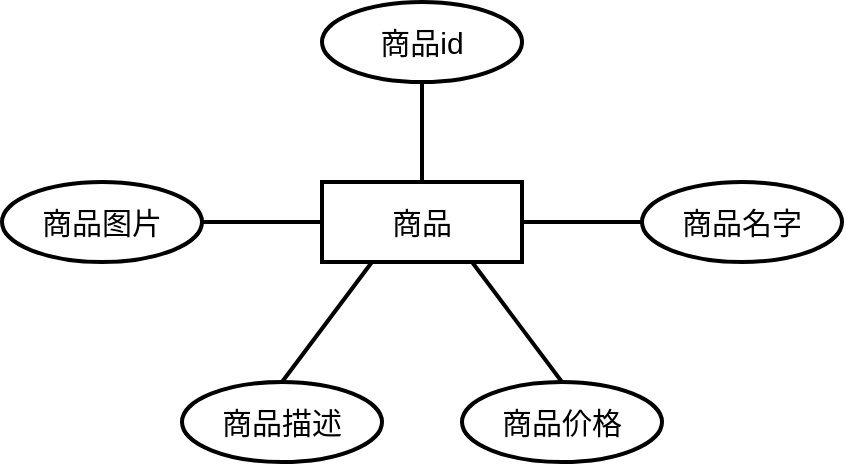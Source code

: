 <mxfile version="14.2.7" type="github">
  <diagram id="nHeeATuoIYADZ8E5ddwc" name="第 1 页">
    <mxGraphModel dx="966" dy="589" grid="1" gridSize="10" guides="1" tooltips="1" connect="1" arrows="1" fold="1" page="1" pageScale="1" pageWidth="827" pageHeight="1169" math="0" shadow="0">
      <root>
        <mxCell id="0" />
        <mxCell id="1" parent="0" />
        <mxCell id="NA8Jh0G1h_MKNVJIY8wz-1" value="商品" style="whiteSpace=wrap;html=1;align=center;strokeWidth=2;fontSize=15;" vertex="1" parent="1">
          <mxGeometry x="330" y="260" width="100" height="40" as="geometry" />
        </mxCell>
        <mxCell id="NA8Jh0G1h_MKNVJIY8wz-2" value="商品价格" style="ellipse;whiteSpace=wrap;html=1;align=center;strokeWidth=2;fontSize=15;" vertex="1" parent="1">
          <mxGeometry x="400" y="360" width="100" height="40" as="geometry" />
        </mxCell>
        <mxCell id="NA8Jh0G1h_MKNVJIY8wz-3" value="商品描述" style="ellipse;whiteSpace=wrap;html=1;align=center;strokeWidth=2;fontSize=15;" vertex="1" parent="1">
          <mxGeometry x="260" y="360" width="100" height="40" as="geometry" />
        </mxCell>
        <mxCell id="NA8Jh0G1h_MKNVJIY8wz-4" value="商品id" style="ellipse;whiteSpace=wrap;html=1;align=center;strokeWidth=2;fontSize=15;" vertex="1" parent="1">
          <mxGeometry x="330" y="170" width="100" height="40" as="geometry" />
        </mxCell>
        <mxCell id="NA8Jh0G1h_MKNVJIY8wz-5" value="商品名字" style="ellipse;whiteSpace=wrap;html=1;align=center;strokeWidth=2;fontSize=15;" vertex="1" parent="1">
          <mxGeometry x="490" y="260" width="100" height="40" as="geometry" />
        </mxCell>
        <mxCell id="NA8Jh0G1h_MKNVJIY8wz-6" value="商品图片" style="ellipse;whiteSpace=wrap;html=1;align=center;strokeWidth=2;fontSize=15;" vertex="1" parent="1">
          <mxGeometry x="170" y="260" width="100" height="40" as="geometry" />
        </mxCell>
        <mxCell id="NA8Jh0G1h_MKNVJIY8wz-7" value="" style="endArrow=none;html=1;rounded=0;strokeWidth=2;entryX=0.5;entryY=1;entryDx=0;entryDy=0;exitX=0.5;exitY=0;exitDx=0;exitDy=0;fontSize=15;" edge="1" parent="1" source="NA8Jh0G1h_MKNVJIY8wz-1" target="NA8Jh0G1h_MKNVJIY8wz-4">
          <mxGeometry relative="1" as="geometry">
            <mxPoint x="150" y="160" as="sourcePoint" />
            <mxPoint x="310" y="160" as="targetPoint" />
          </mxGeometry>
        </mxCell>
        <mxCell id="NA8Jh0G1h_MKNVJIY8wz-8" value="" style="endArrow=none;html=1;rounded=0;strokeWidth=2;entryX=0;entryY=0.5;entryDx=0;entryDy=0;exitX=1;exitY=0.5;exitDx=0;exitDy=0;fontSize=15;" edge="1" parent="1" source="NA8Jh0G1h_MKNVJIY8wz-6" target="NA8Jh0G1h_MKNVJIY8wz-1">
          <mxGeometry relative="1" as="geometry">
            <mxPoint x="390" y="270" as="sourcePoint" />
            <mxPoint x="390" y="220" as="targetPoint" />
          </mxGeometry>
        </mxCell>
        <mxCell id="NA8Jh0G1h_MKNVJIY8wz-9" value="" style="endArrow=none;html=1;rounded=0;strokeWidth=2;entryX=1;entryY=0.5;entryDx=0;entryDy=0;exitX=0;exitY=0.5;exitDx=0;exitDy=0;fontSize=15;" edge="1" parent="1" source="NA8Jh0G1h_MKNVJIY8wz-5" target="NA8Jh0G1h_MKNVJIY8wz-1">
          <mxGeometry relative="1" as="geometry">
            <mxPoint x="400" y="280" as="sourcePoint" />
            <mxPoint x="400" y="230" as="targetPoint" />
          </mxGeometry>
        </mxCell>
        <mxCell id="NA8Jh0G1h_MKNVJIY8wz-10" value="" style="endArrow=none;html=1;rounded=0;strokeWidth=2;entryX=0.25;entryY=1;entryDx=0;entryDy=0;exitX=0.5;exitY=0;exitDx=0;exitDy=0;fontSize=15;" edge="1" parent="1" source="NA8Jh0G1h_MKNVJIY8wz-3" target="NA8Jh0G1h_MKNVJIY8wz-1">
          <mxGeometry relative="1" as="geometry">
            <mxPoint x="410" y="290" as="sourcePoint" />
            <mxPoint x="410" y="240" as="targetPoint" />
          </mxGeometry>
        </mxCell>
        <mxCell id="NA8Jh0G1h_MKNVJIY8wz-11" value="" style="endArrow=none;html=1;rounded=0;strokeWidth=2;entryX=0.75;entryY=1;entryDx=0;entryDy=0;exitX=0.5;exitY=0;exitDx=0;exitDy=0;fontSize=15;" edge="1" parent="1" source="NA8Jh0G1h_MKNVJIY8wz-2" target="NA8Jh0G1h_MKNVJIY8wz-1">
          <mxGeometry relative="1" as="geometry">
            <mxPoint x="420" y="300" as="sourcePoint" />
            <mxPoint x="420" y="250" as="targetPoint" />
          </mxGeometry>
        </mxCell>
      </root>
    </mxGraphModel>
  </diagram>
</mxfile>
